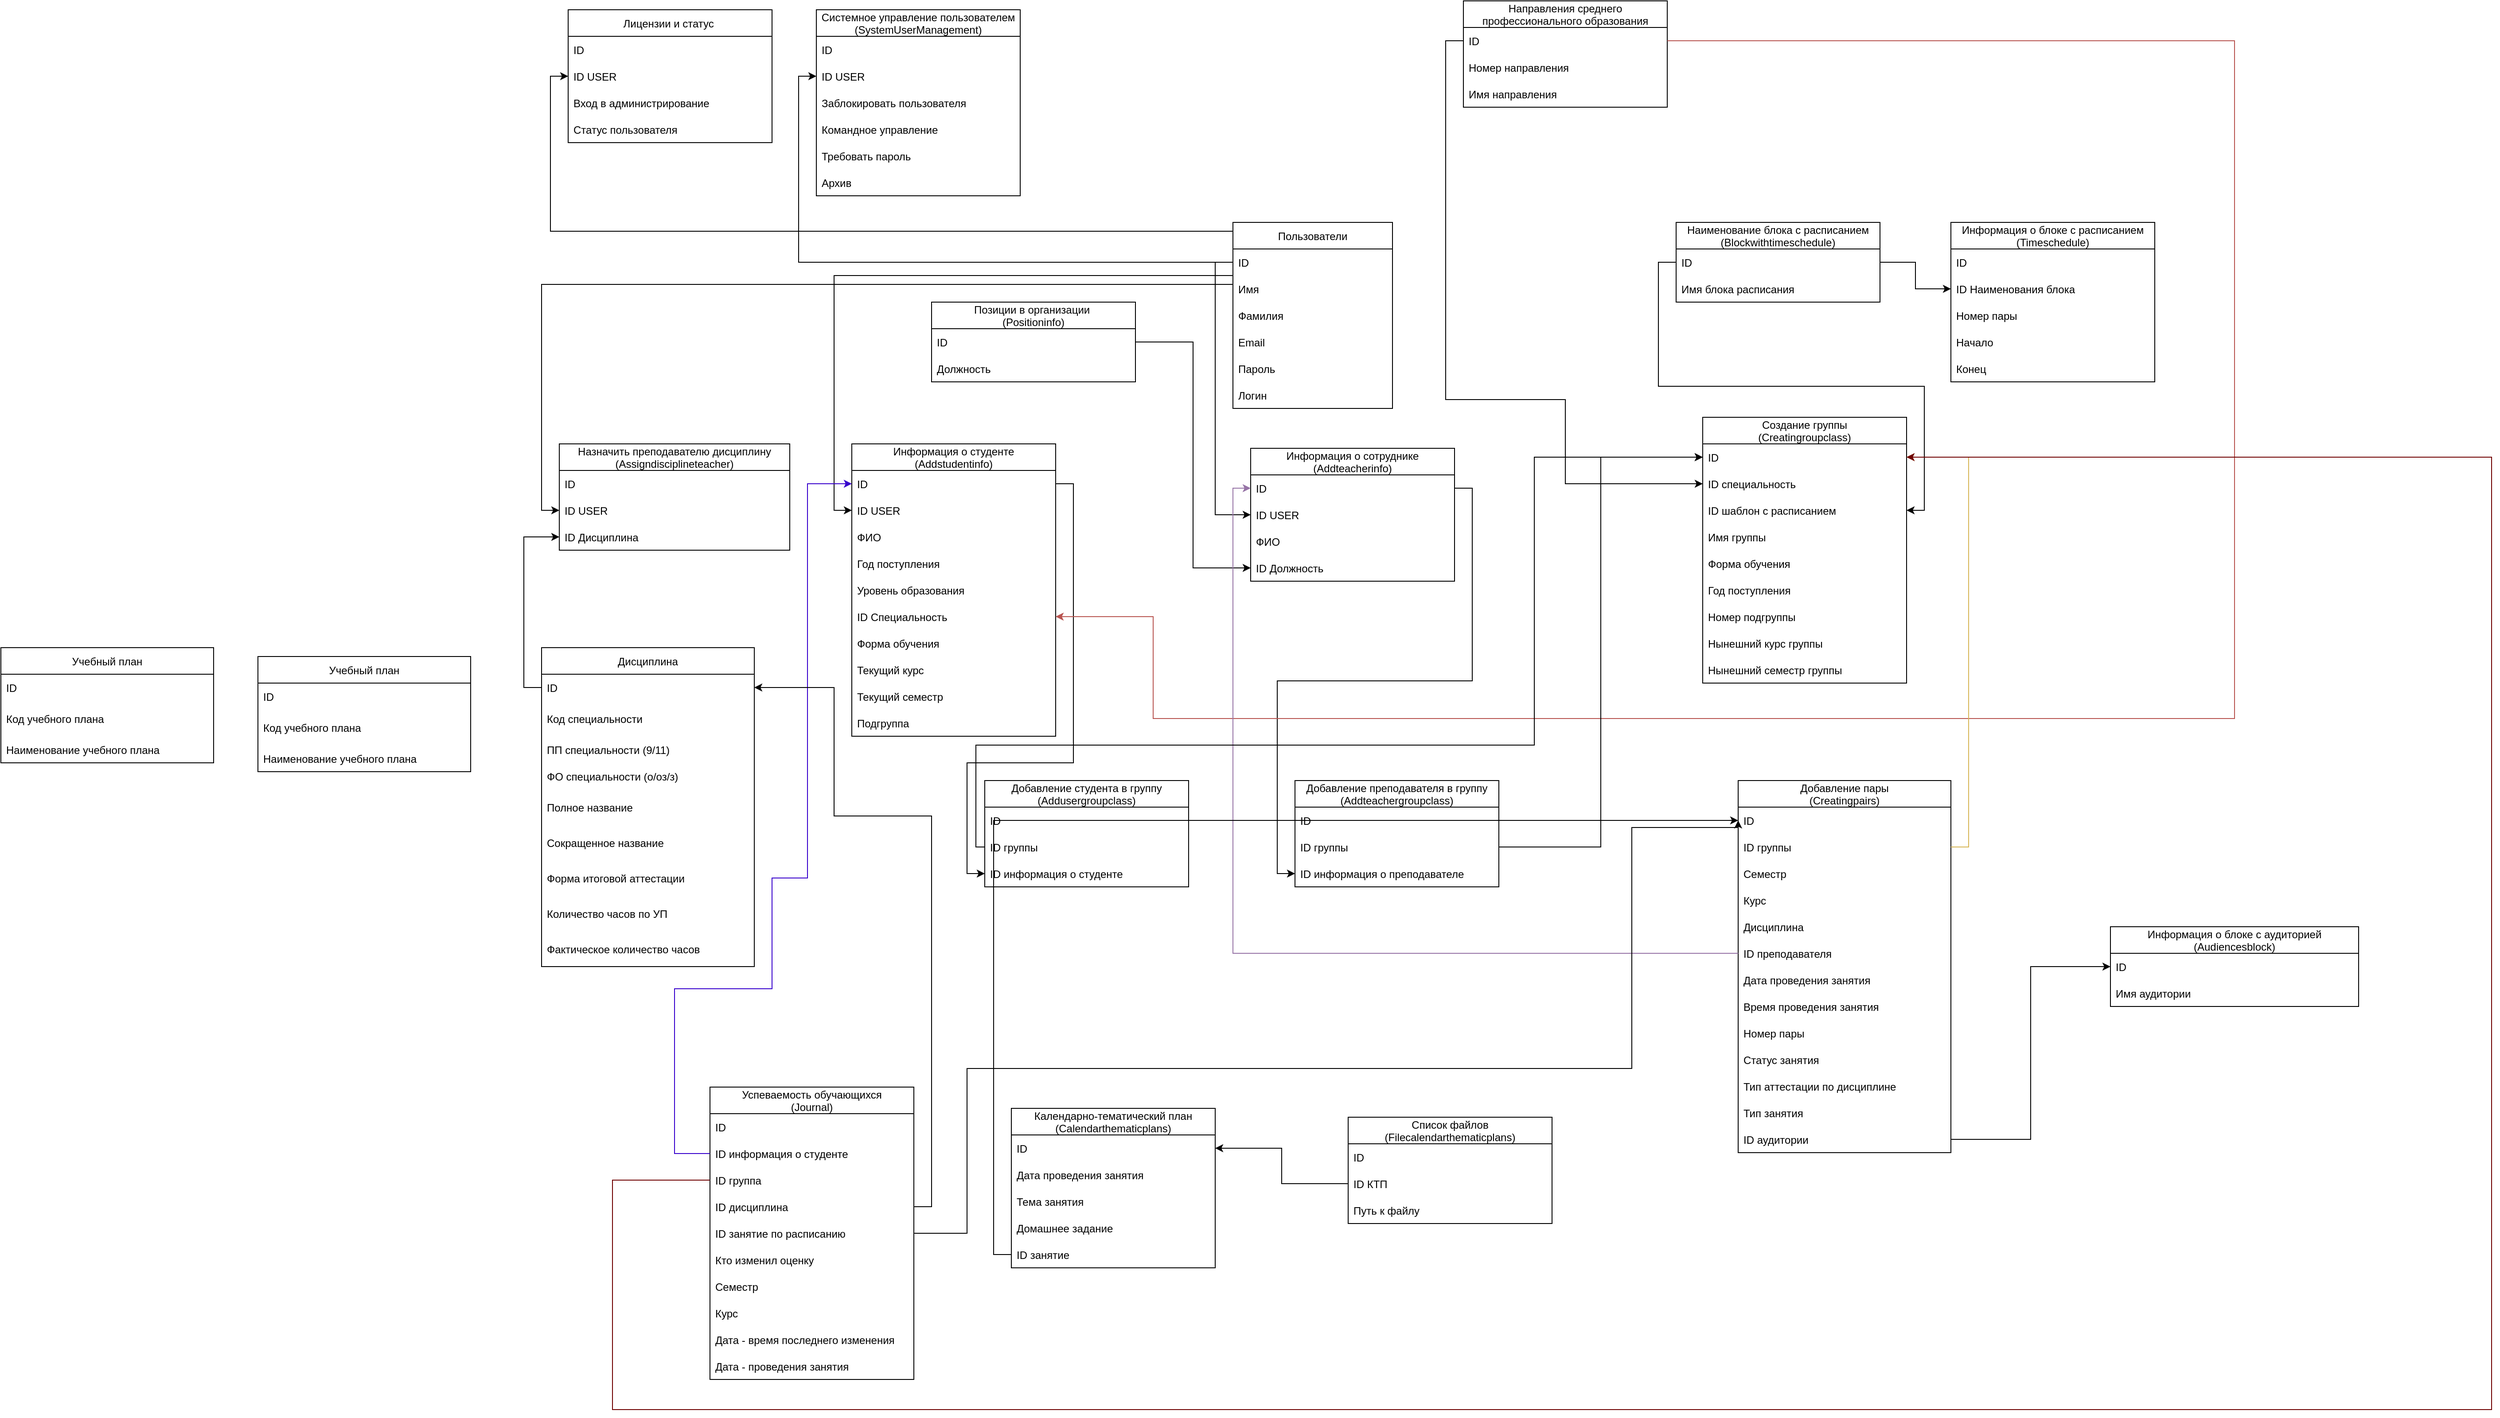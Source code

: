 <mxfile version="20.5.1" type="github">
  <diagram id="APbOYpsex_Ebenarrm__" name="Страница 1">
    <mxGraphModel dx="3176" dy="800" grid="1" gridSize="10" guides="1" tooltips="1" connect="1" arrows="1" fold="1" page="1" pageScale="1" pageWidth="827" pageHeight="1169" math="0" shadow="0">
      <root>
        <mxCell id="0" />
        <mxCell id="1" parent="0" />
        <mxCell id="934rZRanRc9oHKekc0-k-1" value="Пользователи" style="swimlane;fontStyle=0;childLayout=stackLayout;horizontal=1;startSize=30;horizontalStack=0;resizeParent=1;resizeParentMax=0;resizeLast=0;collapsible=1;marginBottom=0;" parent="1" vertex="1">
          <mxGeometry x="-20" y="490" width="180" height="210" as="geometry">
            <mxRectangle x="60" y="70" width="120" height="30" as="alternateBounds" />
          </mxGeometry>
        </mxCell>
        <mxCell id="934rZRanRc9oHKekc0-k-2" value="ID" style="text;strokeColor=none;fillColor=none;align=left;verticalAlign=middle;spacingLeft=4;spacingRight=4;overflow=hidden;points=[[0,0.5],[1,0.5]];portConstraint=eastwest;rotatable=0;" parent="934rZRanRc9oHKekc0-k-1" vertex="1">
          <mxGeometry y="30" width="180" height="30" as="geometry" />
        </mxCell>
        <mxCell id="934rZRanRc9oHKekc0-k-6" value="Имя" style="text;strokeColor=none;fillColor=none;align=left;verticalAlign=middle;spacingLeft=4;spacingRight=4;overflow=hidden;points=[[0,0.5],[1,0.5]];portConstraint=eastwest;rotatable=0;" parent="934rZRanRc9oHKekc0-k-1" vertex="1">
          <mxGeometry y="60" width="180" height="30" as="geometry" />
        </mxCell>
        <mxCell id="934rZRanRc9oHKekc0-k-3" value="Фамилия" style="text;strokeColor=none;fillColor=none;align=left;verticalAlign=middle;spacingLeft=4;spacingRight=4;overflow=hidden;points=[[0,0.5],[1,0.5]];portConstraint=eastwest;rotatable=0;" parent="934rZRanRc9oHKekc0-k-1" vertex="1">
          <mxGeometry y="90" width="180" height="30" as="geometry" />
        </mxCell>
        <mxCell id="-_RNkPM9lZLHpSTQkM_h-98" value="Email" style="text;strokeColor=none;fillColor=none;align=left;verticalAlign=middle;spacingLeft=4;spacingRight=4;overflow=hidden;points=[[0,0.5],[1,0.5]];portConstraint=eastwest;rotatable=0;" parent="934rZRanRc9oHKekc0-k-1" vertex="1">
          <mxGeometry y="120" width="180" height="30" as="geometry" />
        </mxCell>
        <mxCell id="934rZRanRc9oHKekc0-k-5" value="Пароль" style="text;strokeColor=none;fillColor=none;align=left;verticalAlign=middle;spacingLeft=4;spacingRight=4;overflow=hidden;points=[[0,0.5],[1,0.5]];portConstraint=eastwest;rotatable=0;" parent="934rZRanRc9oHKekc0-k-1" vertex="1">
          <mxGeometry y="150" width="180" height="30" as="geometry" />
        </mxCell>
        <mxCell id="934rZRanRc9oHKekc0-k-4" value="Логин" style="text;strokeColor=none;fillColor=none;align=left;verticalAlign=middle;spacingLeft=4;spacingRight=4;overflow=hidden;points=[[0,0.5],[1,0.5]];portConstraint=eastwest;rotatable=0;" parent="934rZRanRc9oHKekc0-k-1" vertex="1">
          <mxGeometry y="180" width="180" height="30" as="geometry" />
        </mxCell>
        <mxCell id="-_RNkPM9lZLHpSTQkM_h-1" value="Дисциплина" style="swimlane;fontStyle=0;childLayout=stackLayout;horizontal=1;startSize=30;horizontalStack=0;resizeParent=1;resizeParentMax=0;resizeLast=0;collapsible=1;marginBottom=0;" parent="1" vertex="1">
          <mxGeometry x="-800" y="970" width="240" height="360" as="geometry">
            <mxRectangle x="-800" y="970" width="120" height="30" as="alternateBounds" />
          </mxGeometry>
        </mxCell>
        <mxCell id="-_RNkPM9lZLHpSTQkM_h-2" value="ID" style="text;strokeColor=none;fillColor=none;align=left;verticalAlign=middle;spacingLeft=4;spacingRight=4;overflow=hidden;points=[[0,0.5],[1,0.5]];portConstraint=eastwest;rotatable=0;" parent="-_RNkPM9lZLHpSTQkM_h-1" vertex="1">
          <mxGeometry y="30" width="240" height="30" as="geometry" />
        </mxCell>
        <mxCell id="Er0C9rFsmTtlIVnP-Un_-6" value="Код специальности" style="text;strokeColor=none;fillColor=none;align=left;verticalAlign=middle;spacingLeft=4;spacingRight=4;overflow=hidden;points=[[0,0.5],[1,0.5]];portConstraint=eastwest;rotatable=0;" parent="-_RNkPM9lZLHpSTQkM_h-1" vertex="1">
          <mxGeometry y="60" width="240" height="40" as="geometry" />
        </mxCell>
        <mxCell id="-_RNkPM9lZLHpSTQkM_h-3" value="ПП специальности (9/11)" style="text;strokeColor=none;fillColor=none;align=left;verticalAlign=middle;spacingLeft=4;spacingRight=4;overflow=hidden;points=[[0,0.5],[1,0.5]];portConstraint=eastwest;rotatable=0;" parent="-_RNkPM9lZLHpSTQkM_h-1" vertex="1">
          <mxGeometry y="100" width="240" height="30" as="geometry" />
        </mxCell>
        <mxCell id="Er0C9rFsmTtlIVnP-Un_-2" value="ФО специальности (о/оз/з)" style="text;strokeColor=none;fillColor=none;align=left;verticalAlign=middle;spacingLeft=4;spacingRight=4;overflow=hidden;points=[[0,0.5],[1,0.5]];portConstraint=eastwest;rotatable=0;" parent="-_RNkPM9lZLHpSTQkM_h-1" vertex="1">
          <mxGeometry y="130" width="240" height="30" as="geometry" />
        </mxCell>
        <mxCell id="Er0C9rFsmTtlIVnP-Un_-4" value="Полное название" style="text;strokeColor=none;fillColor=none;align=left;verticalAlign=middle;spacingLeft=4;spacingRight=4;overflow=hidden;points=[[0,0.5],[1,0.5]];portConstraint=eastwest;rotatable=0;" parent="-_RNkPM9lZLHpSTQkM_h-1" vertex="1">
          <mxGeometry y="160" width="240" height="40" as="geometry" />
        </mxCell>
        <mxCell id="Er0C9rFsmTtlIVnP-Un_-8" value="Сокращенное название" style="text;strokeColor=none;fillColor=none;align=left;verticalAlign=middle;spacingLeft=4;spacingRight=4;overflow=hidden;points=[[0,0.5],[1,0.5]];portConstraint=eastwest;rotatable=0;" parent="-_RNkPM9lZLHpSTQkM_h-1" vertex="1">
          <mxGeometry y="200" width="240" height="40" as="geometry" />
        </mxCell>
        <mxCell id="Er0C9rFsmTtlIVnP-Un_-9" value="Форма итоговой аттестации" style="text;strokeColor=none;fillColor=none;align=left;verticalAlign=middle;spacingLeft=4;spacingRight=4;overflow=hidden;points=[[0,0.5],[1,0.5]];portConstraint=eastwest;rotatable=0;" parent="-_RNkPM9lZLHpSTQkM_h-1" vertex="1">
          <mxGeometry y="240" width="240" height="40" as="geometry" />
        </mxCell>
        <mxCell id="Er0C9rFsmTtlIVnP-Un_-10" value="Количество часов по УП" style="text;strokeColor=none;fillColor=none;align=left;verticalAlign=middle;spacingLeft=4;spacingRight=4;overflow=hidden;points=[[0,0.5],[1,0.5]];portConstraint=eastwest;rotatable=0;" parent="-_RNkPM9lZLHpSTQkM_h-1" vertex="1">
          <mxGeometry y="280" width="240" height="40" as="geometry" />
        </mxCell>
        <mxCell id="Er0C9rFsmTtlIVnP-Un_-11" value="Фактическое количество часов" style="text;strokeColor=none;fillColor=none;align=left;verticalAlign=middle;spacingLeft=4;spacingRight=4;overflow=hidden;points=[[0,0.5],[1,0.5]];portConstraint=eastwest;rotatable=0;" parent="-_RNkPM9lZLHpSTQkM_h-1" vertex="1">
          <mxGeometry y="320" width="240" height="40" as="geometry" />
        </mxCell>
        <mxCell id="-_RNkPM9lZLHpSTQkM_h-7" value="Добавление преподавателя в группу&#xa;(Addteachergroupclass)" style="swimlane;fontStyle=0;childLayout=stackLayout;horizontal=1;startSize=30;horizontalStack=0;resizeParent=1;resizeParentMax=0;resizeLast=0;collapsible=1;marginBottom=0;" parent="1" vertex="1">
          <mxGeometry x="50" y="1120" width="230" height="120" as="geometry">
            <mxRectangle x="60" y="70" width="120" height="30" as="alternateBounds" />
          </mxGeometry>
        </mxCell>
        <mxCell id="-_RNkPM9lZLHpSTQkM_h-8" value="ID" style="text;strokeColor=none;fillColor=none;align=left;verticalAlign=middle;spacingLeft=4;spacingRight=4;overflow=hidden;points=[[0,0.5],[1,0.5]];portConstraint=eastwest;rotatable=0;" parent="-_RNkPM9lZLHpSTQkM_h-7" vertex="1">
          <mxGeometry y="30" width="230" height="30" as="geometry" />
        </mxCell>
        <mxCell id="-_RNkPM9lZLHpSTQkM_h-9" value="ID группы" style="text;strokeColor=none;fillColor=none;align=left;verticalAlign=middle;spacingLeft=4;spacingRight=4;overflow=hidden;points=[[0,0.5],[1,0.5]];portConstraint=eastwest;rotatable=0;" parent="-_RNkPM9lZLHpSTQkM_h-7" vertex="1">
          <mxGeometry y="60" width="230" height="30" as="geometry" />
        </mxCell>
        <mxCell id="-_RNkPM9lZLHpSTQkM_h-10" value="ID информация о преподавателе" style="text;strokeColor=none;fillColor=none;align=left;verticalAlign=middle;spacingLeft=4;spacingRight=4;overflow=hidden;points=[[0,0.5],[1,0.5]];portConstraint=eastwest;rotatable=0;" parent="-_RNkPM9lZLHpSTQkM_h-7" vertex="1">
          <mxGeometry y="90" width="230" height="30" as="geometry" />
        </mxCell>
        <mxCell id="-_RNkPM9lZLHpSTQkM_h-13" value="Добавление пары&#xa;(Creatingpairs)" style="swimlane;fontStyle=0;childLayout=stackLayout;horizontal=1;startSize=30;horizontalStack=0;resizeParent=1;resizeParentMax=0;resizeLast=0;collapsible=1;marginBottom=0;" parent="1" vertex="1">
          <mxGeometry x="550" y="1120" width="240" height="420" as="geometry">
            <mxRectangle x="60" y="70" width="120" height="30" as="alternateBounds" />
          </mxGeometry>
        </mxCell>
        <mxCell id="-_RNkPM9lZLHpSTQkM_h-14" value="ID" style="text;strokeColor=none;fillColor=none;align=left;verticalAlign=middle;spacingLeft=4;spacingRight=4;overflow=hidden;points=[[0,0.5],[1,0.5]];portConstraint=eastwest;rotatable=0;" parent="-_RNkPM9lZLHpSTQkM_h-13" vertex="1">
          <mxGeometry y="30" width="240" height="30" as="geometry" />
        </mxCell>
        <mxCell id="-_RNkPM9lZLHpSTQkM_h-15" value="ID группы" style="text;strokeColor=none;fillColor=none;align=left;verticalAlign=middle;spacingLeft=4;spacingRight=4;overflow=hidden;points=[[0,0.5],[1,0.5]];portConstraint=eastwest;rotatable=0;" parent="-_RNkPM9lZLHpSTQkM_h-13" vertex="1">
          <mxGeometry y="60" width="240" height="30" as="geometry" />
        </mxCell>
        <mxCell id="-_RNkPM9lZLHpSTQkM_h-16" value="Семестр" style="text;strokeColor=none;fillColor=none;align=left;verticalAlign=middle;spacingLeft=4;spacingRight=4;overflow=hidden;points=[[0,0.5],[1,0.5]];portConstraint=eastwest;rotatable=0;" parent="-_RNkPM9lZLHpSTQkM_h-13" vertex="1">
          <mxGeometry y="90" width="240" height="30" as="geometry" />
        </mxCell>
        <mxCell id="-_RNkPM9lZLHpSTQkM_h-17" value="Курс " style="text;strokeColor=none;fillColor=none;align=left;verticalAlign=middle;spacingLeft=4;spacingRight=4;overflow=hidden;points=[[0,0.5],[1,0.5]];portConstraint=eastwest;rotatable=0;" parent="-_RNkPM9lZLHpSTQkM_h-13" vertex="1">
          <mxGeometry y="120" width="240" height="30" as="geometry" />
        </mxCell>
        <mxCell id="-_RNkPM9lZLHpSTQkM_h-18" value="Дисциплина" style="text;strokeColor=none;fillColor=none;align=left;verticalAlign=middle;spacingLeft=4;spacingRight=4;overflow=hidden;points=[[0,0.5],[1,0.5]];portConstraint=eastwest;rotatable=0;" parent="-_RNkPM9lZLHpSTQkM_h-13" vertex="1">
          <mxGeometry y="150" width="240" height="30" as="geometry" />
        </mxCell>
        <mxCell id="-_RNkPM9lZLHpSTQkM_h-142" value="ID преподавателя" style="text;strokeColor=none;fillColor=none;align=left;verticalAlign=middle;spacingLeft=4;spacingRight=4;overflow=hidden;points=[[0,0.5],[1,0.5]];portConstraint=eastwest;rotatable=0;" parent="-_RNkPM9lZLHpSTQkM_h-13" vertex="1">
          <mxGeometry y="180" width="240" height="30" as="geometry" />
        </mxCell>
        <mxCell id="-_RNkPM9lZLHpSTQkM_h-143" value="Дата проведения занятия" style="text;strokeColor=none;fillColor=none;align=left;verticalAlign=middle;spacingLeft=4;spacingRight=4;overflow=hidden;points=[[0,0.5],[1,0.5]];portConstraint=eastwest;rotatable=0;" parent="-_RNkPM9lZLHpSTQkM_h-13" vertex="1">
          <mxGeometry y="210" width="240" height="30" as="geometry" />
        </mxCell>
        <mxCell id="-_RNkPM9lZLHpSTQkM_h-144" value="Время проведения занятия" style="text;strokeColor=none;fillColor=none;align=left;verticalAlign=middle;spacingLeft=4;spacingRight=4;overflow=hidden;points=[[0,0.5],[1,0.5]];portConstraint=eastwest;rotatable=0;" parent="-_RNkPM9lZLHpSTQkM_h-13" vertex="1">
          <mxGeometry y="240" width="240" height="30" as="geometry" />
        </mxCell>
        <mxCell id="-_RNkPM9lZLHpSTQkM_h-145" value="Номер пары" style="text;strokeColor=none;fillColor=none;align=left;verticalAlign=middle;spacingLeft=4;spacingRight=4;overflow=hidden;points=[[0,0.5],[1,0.5]];portConstraint=eastwest;rotatable=0;" parent="-_RNkPM9lZLHpSTQkM_h-13" vertex="1">
          <mxGeometry y="270" width="240" height="30" as="geometry" />
        </mxCell>
        <mxCell id="-_RNkPM9lZLHpSTQkM_h-146" value="Статус занятия" style="text;strokeColor=none;fillColor=none;align=left;verticalAlign=middle;spacingLeft=4;spacingRight=4;overflow=hidden;points=[[0,0.5],[1,0.5]];portConstraint=eastwest;rotatable=0;" parent="-_RNkPM9lZLHpSTQkM_h-13" vertex="1">
          <mxGeometry y="300" width="240" height="30" as="geometry" />
        </mxCell>
        <mxCell id="-_RNkPM9lZLHpSTQkM_h-147" value="Тип аттестации по дисциплине" style="text;strokeColor=none;fillColor=none;align=left;verticalAlign=middle;spacingLeft=4;spacingRight=4;overflow=hidden;points=[[0,0.5],[1,0.5]];portConstraint=eastwest;rotatable=0;" parent="-_RNkPM9lZLHpSTQkM_h-13" vertex="1">
          <mxGeometry y="330" width="240" height="30" as="geometry" />
        </mxCell>
        <mxCell id="-_RNkPM9lZLHpSTQkM_h-148" value="Тип занятия" style="text;strokeColor=none;fillColor=none;align=left;verticalAlign=middle;spacingLeft=4;spacingRight=4;overflow=hidden;points=[[0,0.5],[1,0.5]];portConstraint=eastwest;rotatable=0;" parent="-_RNkPM9lZLHpSTQkM_h-13" vertex="1">
          <mxGeometry y="360" width="240" height="30" as="geometry" />
        </mxCell>
        <mxCell id="-_RNkPM9lZLHpSTQkM_h-149" value="ID аудитории" style="text;strokeColor=none;fillColor=none;align=left;verticalAlign=middle;spacingLeft=4;spacingRight=4;overflow=hidden;points=[[0,0.5],[1,0.5]];portConstraint=eastwest;rotatable=0;" parent="-_RNkPM9lZLHpSTQkM_h-13" vertex="1">
          <mxGeometry y="390" width="240" height="30" as="geometry" />
        </mxCell>
        <mxCell id="-_RNkPM9lZLHpSTQkM_h-26" value="Информация о студенте&#xa;(Addstudentinfo)" style="swimlane;fontStyle=0;childLayout=stackLayout;horizontal=1;startSize=30;horizontalStack=0;resizeParent=1;resizeParentMax=0;resizeLast=0;collapsible=1;marginBottom=0;" parent="1" vertex="1">
          <mxGeometry x="-450" y="740" width="230" height="330" as="geometry">
            <mxRectangle x="60" y="70" width="120" height="30" as="alternateBounds" />
          </mxGeometry>
        </mxCell>
        <mxCell id="-_RNkPM9lZLHpSTQkM_h-27" value="ID" style="text;strokeColor=none;fillColor=none;align=left;verticalAlign=middle;spacingLeft=4;spacingRight=4;overflow=hidden;points=[[0,0.5],[1,0.5]];portConstraint=eastwest;rotatable=0;" parent="-_RNkPM9lZLHpSTQkM_h-26" vertex="1">
          <mxGeometry y="30" width="230" height="30" as="geometry" />
        </mxCell>
        <mxCell id="-_RNkPM9lZLHpSTQkM_h-28" value="ID USER" style="text;strokeColor=none;fillColor=none;align=left;verticalAlign=middle;spacingLeft=4;spacingRight=4;overflow=hidden;points=[[0,0.5],[1,0.5]];portConstraint=eastwest;rotatable=0;" parent="-_RNkPM9lZLHpSTQkM_h-26" vertex="1">
          <mxGeometry y="60" width="230" height="30" as="geometry" />
        </mxCell>
        <mxCell id="-_RNkPM9lZLHpSTQkM_h-29" value="ФИО" style="text;strokeColor=none;fillColor=none;align=left;verticalAlign=middle;spacingLeft=4;spacingRight=4;overflow=hidden;points=[[0,0.5],[1,0.5]];portConstraint=eastwest;rotatable=0;" parent="-_RNkPM9lZLHpSTQkM_h-26" vertex="1">
          <mxGeometry y="90" width="230" height="30" as="geometry" />
        </mxCell>
        <mxCell id="-_RNkPM9lZLHpSTQkM_h-30" value="Год поступления" style="text;strokeColor=none;fillColor=none;align=left;verticalAlign=middle;spacingLeft=4;spacingRight=4;overflow=hidden;points=[[0,0.5],[1,0.5]];portConstraint=eastwest;rotatable=0;" parent="-_RNkPM9lZLHpSTQkM_h-26" vertex="1">
          <mxGeometry y="120" width="230" height="30" as="geometry" />
        </mxCell>
        <mxCell id="-_RNkPM9lZLHpSTQkM_h-31" value="Уровень образования" style="text;strokeColor=none;fillColor=none;align=left;verticalAlign=middle;spacingLeft=4;spacingRight=4;overflow=hidden;points=[[0,0.5],[1,0.5]];portConstraint=eastwest;rotatable=0;" parent="-_RNkPM9lZLHpSTQkM_h-26" vertex="1">
          <mxGeometry y="150" width="230" height="30" as="geometry" />
        </mxCell>
        <mxCell id="-_RNkPM9lZLHpSTQkM_h-153" value="ID Специальность" style="text;strokeColor=none;fillColor=none;align=left;verticalAlign=middle;spacingLeft=4;spacingRight=4;overflow=hidden;points=[[0,0.5],[1,0.5]];portConstraint=eastwest;rotatable=0;" parent="-_RNkPM9lZLHpSTQkM_h-26" vertex="1">
          <mxGeometry y="180" width="230" height="30" as="geometry" />
        </mxCell>
        <mxCell id="-_RNkPM9lZLHpSTQkM_h-154" value="Форма обучения" style="text;strokeColor=none;fillColor=none;align=left;verticalAlign=middle;spacingLeft=4;spacingRight=4;overflow=hidden;points=[[0,0.5],[1,0.5]];portConstraint=eastwest;rotatable=0;" parent="-_RNkPM9lZLHpSTQkM_h-26" vertex="1">
          <mxGeometry y="210" width="230" height="30" as="geometry" />
        </mxCell>
        <mxCell id="-_RNkPM9lZLHpSTQkM_h-155" value="Текущий курс" style="text;strokeColor=none;fillColor=none;align=left;verticalAlign=middle;spacingLeft=4;spacingRight=4;overflow=hidden;points=[[0,0.5],[1,0.5]];portConstraint=eastwest;rotatable=0;" parent="-_RNkPM9lZLHpSTQkM_h-26" vertex="1">
          <mxGeometry y="240" width="230" height="30" as="geometry" />
        </mxCell>
        <mxCell id="-_RNkPM9lZLHpSTQkM_h-159" value="Текущий семестр" style="text;strokeColor=none;fillColor=none;align=left;verticalAlign=middle;spacingLeft=4;spacingRight=4;overflow=hidden;points=[[0,0.5],[1,0.5]];portConstraint=eastwest;rotatable=0;" parent="-_RNkPM9lZLHpSTQkM_h-26" vertex="1">
          <mxGeometry y="270" width="230" height="30" as="geometry" />
        </mxCell>
        <mxCell id="-_RNkPM9lZLHpSTQkM_h-156" value="Подгруппа" style="text;strokeColor=none;fillColor=none;align=left;verticalAlign=middle;spacingLeft=4;spacingRight=4;overflow=hidden;points=[[0,0.5],[1,0.5]];portConstraint=eastwest;rotatable=0;" parent="-_RNkPM9lZLHpSTQkM_h-26" vertex="1">
          <mxGeometry y="300" width="230" height="30" as="geometry" />
        </mxCell>
        <mxCell id="-_RNkPM9lZLHpSTQkM_h-32" value="Информация о блоке с аудиторией&#xa;(Audiencesblock)" style="swimlane;fontStyle=0;childLayout=stackLayout;horizontal=1;startSize=30;horizontalStack=0;resizeParent=1;resizeParentMax=0;resizeLast=0;collapsible=1;marginBottom=0;" parent="1" vertex="1">
          <mxGeometry x="970" y="1285" width="280" height="90" as="geometry">
            <mxRectangle x="60" y="70" width="120" height="30" as="alternateBounds" />
          </mxGeometry>
        </mxCell>
        <mxCell id="-_RNkPM9lZLHpSTQkM_h-33" value="ID" style="text;strokeColor=none;fillColor=none;align=left;verticalAlign=middle;spacingLeft=4;spacingRight=4;overflow=hidden;points=[[0,0.5],[1,0.5]];portConstraint=eastwest;rotatable=0;" parent="-_RNkPM9lZLHpSTQkM_h-32" vertex="1">
          <mxGeometry y="30" width="280" height="30" as="geometry" />
        </mxCell>
        <mxCell id="-_RNkPM9lZLHpSTQkM_h-34" value="Имя аудитории" style="text;strokeColor=none;fillColor=none;align=left;verticalAlign=middle;spacingLeft=4;spacingRight=4;overflow=hidden;points=[[0,0.5],[1,0.5]];portConstraint=eastwest;rotatable=0;" parent="-_RNkPM9lZLHpSTQkM_h-32" vertex="1">
          <mxGeometry y="60" width="280" height="30" as="geometry" />
        </mxCell>
        <mxCell id="-_RNkPM9lZLHpSTQkM_h-38" value="Наименование блока с расписанием&#xa;(Blockwithtimeschedule)" style="swimlane;fontStyle=0;childLayout=stackLayout;horizontal=1;startSize=30;horizontalStack=0;resizeParent=1;resizeParentMax=0;resizeLast=0;collapsible=1;marginBottom=0;" parent="1" vertex="1">
          <mxGeometry x="480" y="490" width="230" height="90" as="geometry">
            <mxRectangle x="60" y="70" width="120" height="30" as="alternateBounds" />
          </mxGeometry>
        </mxCell>
        <mxCell id="-_RNkPM9lZLHpSTQkM_h-39" value="ID" style="text;strokeColor=none;fillColor=none;align=left;verticalAlign=middle;spacingLeft=4;spacingRight=4;overflow=hidden;points=[[0,0.5],[1,0.5]];portConstraint=eastwest;rotatable=0;" parent="-_RNkPM9lZLHpSTQkM_h-38" vertex="1">
          <mxGeometry y="30" width="230" height="30" as="geometry" />
        </mxCell>
        <mxCell id="-_RNkPM9lZLHpSTQkM_h-40" value="Имя блока расписания" style="text;strokeColor=none;fillColor=none;align=left;verticalAlign=middle;spacingLeft=4;spacingRight=4;overflow=hidden;points=[[0,0.5],[1,0.5]];portConstraint=eastwest;rotatable=0;" parent="-_RNkPM9lZLHpSTQkM_h-38" vertex="1">
          <mxGeometry y="60" width="230" height="30" as="geometry" />
        </mxCell>
        <mxCell id="-_RNkPM9lZLHpSTQkM_h-44" value="Информация о сотруднике&#xa;(Addteacherinfo)" style="swimlane;fontStyle=0;childLayout=stackLayout;horizontal=1;startSize=30;horizontalStack=0;resizeParent=1;resizeParentMax=0;resizeLast=0;collapsible=1;marginBottom=0;" parent="1" vertex="1">
          <mxGeometry y="745" width="230" height="150" as="geometry">
            <mxRectangle x="60" y="70" width="120" height="30" as="alternateBounds" />
          </mxGeometry>
        </mxCell>
        <mxCell id="-_RNkPM9lZLHpSTQkM_h-45" value="ID" style="text;strokeColor=none;fillColor=none;align=left;verticalAlign=middle;spacingLeft=4;spacingRight=4;overflow=hidden;points=[[0,0.5],[1,0.5]];portConstraint=eastwest;rotatable=0;" parent="-_RNkPM9lZLHpSTQkM_h-44" vertex="1">
          <mxGeometry y="30" width="230" height="30" as="geometry" />
        </mxCell>
        <mxCell id="-_RNkPM9lZLHpSTQkM_h-46" value="ID USER" style="text;strokeColor=none;fillColor=none;align=left;verticalAlign=middle;spacingLeft=4;spacingRight=4;overflow=hidden;points=[[0,0.5],[1,0.5]];portConstraint=eastwest;rotatable=0;" parent="-_RNkPM9lZLHpSTQkM_h-44" vertex="1">
          <mxGeometry y="60" width="230" height="30" as="geometry" />
        </mxCell>
        <mxCell id="-_RNkPM9lZLHpSTQkM_h-47" value="ФИО" style="text;strokeColor=none;fillColor=none;align=left;verticalAlign=middle;spacingLeft=4;spacingRight=4;overflow=hidden;points=[[0,0.5],[1,0.5]];portConstraint=eastwest;rotatable=0;" parent="-_RNkPM9lZLHpSTQkM_h-44" vertex="1">
          <mxGeometry y="90" width="230" height="30" as="geometry" />
        </mxCell>
        <mxCell id="-_RNkPM9lZLHpSTQkM_h-48" value="ID Должность" style="text;strokeColor=none;fillColor=none;align=left;verticalAlign=middle;spacingLeft=4;spacingRight=4;overflow=hidden;points=[[0,0.5],[1,0.5]];portConstraint=eastwest;rotatable=0;" parent="-_RNkPM9lZLHpSTQkM_h-44" vertex="1">
          <mxGeometry y="120" width="230" height="30" as="geometry" />
        </mxCell>
        <mxCell id="-_RNkPM9lZLHpSTQkM_h-50" value="Успеваемость обучающихся&#xa;(Journal)" style="swimlane;fontStyle=0;childLayout=stackLayout;horizontal=1;startSize=30;horizontalStack=0;resizeParent=1;resizeParentMax=0;resizeLast=0;collapsible=1;marginBottom=0;" parent="1" vertex="1">
          <mxGeometry x="-610" y="1466" width="230" height="330" as="geometry">
            <mxRectangle x="60" y="70" width="120" height="30" as="alternateBounds" />
          </mxGeometry>
        </mxCell>
        <mxCell id="-_RNkPM9lZLHpSTQkM_h-51" value="ID" style="text;strokeColor=none;fillColor=none;align=left;verticalAlign=middle;spacingLeft=4;spacingRight=4;overflow=hidden;points=[[0,0.5],[1,0.5]];portConstraint=eastwest;rotatable=0;" parent="-_RNkPM9lZLHpSTQkM_h-50" vertex="1">
          <mxGeometry y="30" width="230" height="30" as="geometry" />
        </mxCell>
        <mxCell id="-_RNkPM9lZLHpSTQkM_h-52" value="ID информация о студенте" style="text;strokeColor=none;fillColor=none;align=left;verticalAlign=middle;spacingLeft=4;spacingRight=4;overflow=hidden;points=[[0,0.5],[1,0.5]];portConstraint=eastwest;rotatable=0;" parent="-_RNkPM9lZLHpSTQkM_h-50" vertex="1">
          <mxGeometry y="60" width="230" height="30" as="geometry" />
        </mxCell>
        <mxCell id="-_RNkPM9lZLHpSTQkM_h-53" value="ID группа" style="text;strokeColor=none;fillColor=none;align=left;verticalAlign=middle;spacingLeft=4;spacingRight=4;overflow=hidden;points=[[0,0.5],[1,0.5]];portConstraint=eastwest;rotatable=0;" parent="-_RNkPM9lZLHpSTQkM_h-50" vertex="1">
          <mxGeometry y="90" width="230" height="30" as="geometry" />
        </mxCell>
        <mxCell id="-_RNkPM9lZLHpSTQkM_h-54" value="ID дисциплина" style="text;strokeColor=none;fillColor=none;align=left;verticalAlign=middle;spacingLeft=4;spacingRight=4;overflow=hidden;points=[[0,0.5],[1,0.5]];portConstraint=eastwest;rotatable=0;" parent="-_RNkPM9lZLHpSTQkM_h-50" vertex="1">
          <mxGeometry y="120" width="230" height="30" as="geometry" />
        </mxCell>
        <mxCell id="-_RNkPM9lZLHpSTQkM_h-55" value="ID занятие по расписанию" style="text;strokeColor=none;fillColor=none;align=left;verticalAlign=middle;spacingLeft=4;spacingRight=4;overflow=hidden;points=[[0,0.5],[1,0.5]];portConstraint=eastwest;rotatable=0;" parent="-_RNkPM9lZLHpSTQkM_h-50" vertex="1">
          <mxGeometry y="150" width="230" height="30" as="geometry" />
        </mxCell>
        <mxCell id="-_RNkPM9lZLHpSTQkM_h-168" value="Кто изменил оценку" style="text;strokeColor=none;fillColor=none;align=left;verticalAlign=middle;spacingLeft=4;spacingRight=4;overflow=hidden;points=[[0,0.5],[1,0.5]];portConstraint=eastwest;rotatable=0;" parent="-_RNkPM9lZLHpSTQkM_h-50" vertex="1">
          <mxGeometry y="180" width="230" height="30" as="geometry" />
        </mxCell>
        <mxCell id="-_RNkPM9lZLHpSTQkM_h-169" value="Семестр" style="text;strokeColor=none;fillColor=none;align=left;verticalAlign=middle;spacingLeft=4;spacingRight=4;overflow=hidden;points=[[0,0.5],[1,0.5]];portConstraint=eastwest;rotatable=0;" parent="-_RNkPM9lZLHpSTQkM_h-50" vertex="1">
          <mxGeometry y="210" width="230" height="30" as="geometry" />
        </mxCell>
        <mxCell id="-_RNkPM9lZLHpSTQkM_h-170" value="Курс" style="text;strokeColor=none;fillColor=none;align=left;verticalAlign=middle;spacingLeft=4;spacingRight=4;overflow=hidden;points=[[0,0.5],[1,0.5]];portConstraint=eastwest;rotatable=0;" parent="-_RNkPM9lZLHpSTQkM_h-50" vertex="1">
          <mxGeometry y="240" width="230" height="30" as="geometry" />
        </mxCell>
        <mxCell id="-_RNkPM9lZLHpSTQkM_h-171" value="Дата - время последнего изменения" style="text;strokeColor=none;fillColor=none;align=left;verticalAlign=middle;spacingLeft=4;spacingRight=4;overflow=hidden;points=[[0,0.5],[1,0.5]];portConstraint=eastwest;rotatable=0;" parent="-_RNkPM9lZLHpSTQkM_h-50" vertex="1">
          <mxGeometry y="270" width="230" height="30" as="geometry" />
        </mxCell>
        <mxCell id="-_RNkPM9lZLHpSTQkM_h-172" value="Дата - проведения занятия" style="text;strokeColor=none;fillColor=none;align=left;verticalAlign=middle;spacingLeft=4;spacingRight=4;overflow=hidden;points=[[0,0.5],[1,0.5]];portConstraint=eastwest;rotatable=0;" parent="-_RNkPM9lZLHpSTQkM_h-50" vertex="1">
          <mxGeometry y="300" width="230" height="30" as="geometry" />
        </mxCell>
        <mxCell id="-_RNkPM9lZLHpSTQkM_h-56" value="Календарно-тематический план&#xa;(Calendarthematicplans)" style="swimlane;fontStyle=0;childLayout=stackLayout;horizontal=1;startSize=30;horizontalStack=0;resizeParent=1;resizeParentMax=0;resizeLast=0;collapsible=1;marginBottom=0;" parent="1" vertex="1">
          <mxGeometry x="-270" y="1490" width="230" height="180" as="geometry">
            <mxRectangle x="60" y="70" width="120" height="30" as="alternateBounds" />
          </mxGeometry>
        </mxCell>
        <mxCell id="-_RNkPM9lZLHpSTQkM_h-57" value="ID" style="text;strokeColor=none;fillColor=none;align=left;verticalAlign=middle;spacingLeft=4;spacingRight=4;overflow=hidden;points=[[0,0.5],[1,0.5]];portConstraint=eastwest;rotatable=0;" parent="-_RNkPM9lZLHpSTQkM_h-56" vertex="1">
          <mxGeometry y="30" width="230" height="30" as="geometry" />
        </mxCell>
        <mxCell id="-_RNkPM9lZLHpSTQkM_h-58" value="Дата проведения занятия" style="text;strokeColor=none;fillColor=none;align=left;verticalAlign=middle;spacingLeft=4;spacingRight=4;overflow=hidden;points=[[0,0.5],[1,0.5]];portConstraint=eastwest;rotatable=0;" parent="-_RNkPM9lZLHpSTQkM_h-56" vertex="1">
          <mxGeometry y="60" width="230" height="30" as="geometry" />
        </mxCell>
        <mxCell id="-_RNkPM9lZLHpSTQkM_h-59" value="Тема занятия" style="text;strokeColor=none;fillColor=none;align=left;verticalAlign=middle;spacingLeft=4;spacingRight=4;overflow=hidden;points=[[0,0.5],[1,0.5]];portConstraint=eastwest;rotatable=0;" parent="-_RNkPM9lZLHpSTQkM_h-56" vertex="1">
          <mxGeometry y="90" width="230" height="30" as="geometry" />
        </mxCell>
        <mxCell id="-_RNkPM9lZLHpSTQkM_h-60" value="Домашнее задание" style="text;strokeColor=none;fillColor=none;align=left;verticalAlign=middle;spacingLeft=4;spacingRight=4;overflow=hidden;points=[[0,0.5],[1,0.5]];portConstraint=eastwest;rotatable=0;" parent="-_RNkPM9lZLHpSTQkM_h-56" vertex="1">
          <mxGeometry y="120" width="230" height="30" as="geometry" />
        </mxCell>
        <mxCell id="-_RNkPM9lZLHpSTQkM_h-61" value="ID занятие" style="text;strokeColor=none;fillColor=none;align=left;verticalAlign=middle;spacingLeft=4;spacingRight=4;overflow=hidden;points=[[0,0.5],[1,0.5]];portConstraint=eastwest;rotatable=0;" parent="-_RNkPM9lZLHpSTQkM_h-56" vertex="1">
          <mxGeometry y="150" width="230" height="30" as="geometry" />
        </mxCell>
        <mxCell id="-_RNkPM9lZLHpSTQkM_h-62" value="Лицензии и статус " style="swimlane;fontStyle=0;childLayout=stackLayout;horizontal=1;startSize=30;horizontalStack=0;resizeParent=1;resizeParentMax=0;resizeLast=0;collapsible=1;marginBottom=0;" parent="1" vertex="1">
          <mxGeometry x="-770" y="250" width="230" height="150" as="geometry">
            <mxRectangle x="60" y="70" width="120" height="30" as="alternateBounds" />
          </mxGeometry>
        </mxCell>
        <mxCell id="-_RNkPM9lZLHpSTQkM_h-128" value="ID" style="text;strokeColor=none;fillColor=none;align=left;verticalAlign=middle;spacingLeft=4;spacingRight=4;overflow=hidden;points=[[0,0.5],[1,0.5]];portConstraint=eastwest;rotatable=0;" parent="-_RNkPM9lZLHpSTQkM_h-62" vertex="1">
          <mxGeometry y="30" width="230" height="30" as="geometry" />
        </mxCell>
        <mxCell id="-_RNkPM9lZLHpSTQkM_h-107" value="ID USER" style="text;strokeColor=none;fillColor=none;align=left;verticalAlign=middle;spacingLeft=4;spacingRight=4;overflow=hidden;points=[[0,0.5],[1,0.5]];portConstraint=eastwest;rotatable=0;" parent="-_RNkPM9lZLHpSTQkM_h-62" vertex="1">
          <mxGeometry y="60" width="230" height="30" as="geometry" />
        </mxCell>
        <mxCell id="-_RNkPM9lZLHpSTQkM_h-100" value="Вход в администрирование" style="text;strokeColor=none;fillColor=none;align=left;verticalAlign=middle;spacingLeft=4;spacingRight=4;overflow=hidden;points=[[0,0.5],[1,0.5]];portConstraint=eastwest;rotatable=0;" parent="-_RNkPM9lZLHpSTQkM_h-62" vertex="1">
          <mxGeometry y="90" width="230" height="30" as="geometry" />
        </mxCell>
        <mxCell id="-_RNkPM9lZLHpSTQkM_h-99" value="Статус пользователя" style="text;strokeColor=none;fillColor=none;align=left;verticalAlign=middle;spacingLeft=4;spacingRight=4;overflow=hidden;points=[[0,0.5],[1,0.5]];portConstraint=eastwest;rotatable=0;" parent="-_RNkPM9lZLHpSTQkM_h-62" vertex="1">
          <mxGeometry y="120" width="230" height="30" as="geometry" />
        </mxCell>
        <mxCell id="-_RNkPM9lZLHpSTQkM_h-68" value="Направления среднего &#xa;профессионального образования" style="swimlane;fontStyle=0;childLayout=stackLayout;horizontal=1;startSize=30;horizontalStack=0;resizeParent=1;resizeParentMax=0;resizeLast=0;collapsible=1;marginBottom=0;" parent="1" vertex="1">
          <mxGeometry x="240" y="240" width="230" height="120" as="geometry">
            <mxRectangle x="60" y="70" width="120" height="30" as="alternateBounds" />
          </mxGeometry>
        </mxCell>
        <mxCell id="-_RNkPM9lZLHpSTQkM_h-69" value="ID" style="text;strokeColor=none;fillColor=none;align=left;verticalAlign=middle;spacingLeft=4;spacingRight=4;overflow=hidden;points=[[0,0.5],[1,0.5]];portConstraint=eastwest;rotatable=0;" parent="-_RNkPM9lZLHpSTQkM_h-68" vertex="1">
          <mxGeometry y="30" width="230" height="30" as="geometry" />
        </mxCell>
        <mxCell id="-_RNkPM9lZLHpSTQkM_h-70" value="Номер направления" style="text;strokeColor=none;fillColor=none;align=left;verticalAlign=middle;spacingLeft=4;spacingRight=4;overflow=hidden;points=[[0,0.5],[1,0.5]];portConstraint=eastwest;rotatable=0;" parent="-_RNkPM9lZLHpSTQkM_h-68" vertex="1">
          <mxGeometry y="60" width="230" height="30" as="geometry" />
        </mxCell>
        <mxCell id="-_RNkPM9lZLHpSTQkM_h-71" value="Имя направления" style="text;strokeColor=none;fillColor=none;align=left;verticalAlign=middle;spacingLeft=4;spacingRight=4;overflow=hidden;points=[[0,0.5],[1,0.5]];portConstraint=eastwest;rotatable=0;" parent="-_RNkPM9lZLHpSTQkM_h-68" vertex="1">
          <mxGeometry y="90" width="230" height="30" as="geometry" />
        </mxCell>
        <mxCell id="-_RNkPM9lZLHpSTQkM_h-74" value="Позиции в организации &#xa;(Positioninfo)" style="swimlane;fontStyle=0;childLayout=stackLayout;horizontal=1;startSize=30;horizontalStack=0;resizeParent=1;resizeParentMax=0;resizeLast=0;collapsible=1;marginBottom=0;" parent="1" vertex="1">
          <mxGeometry x="-360" y="580" width="230" height="90" as="geometry">
            <mxRectangle x="60" y="70" width="120" height="30" as="alternateBounds" />
          </mxGeometry>
        </mxCell>
        <mxCell id="-_RNkPM9lZLHpSTQkM_h-75" value="ID" style="text;strokeColor=none;fillColor=none;align=left;verticalAlign=middle;spacingLeft=4;spacingRight=4;overflow=hidden;points=[[0,0.5],[1,0.5]];portConstraint=eastwest;rotatable=0;" parent="-_RNkPM9lZLHpSTQkM_h-74" vertex="1">
          <mxGeometry y="30" width="230" height="30" as="geometry" />
        </mxCell>
        <mxCell id="-_RNkPM9lZLHpSTQkM_h-76" value="Должность" style="text;strokeColor=none;fillColor=none;align=left;verticalAlign=middle;spacingLeft=4;spacingRight=4;overflow=hidden;points=[[0,0.5],[1,0.5]];portConstraint=eastwest;rotatable=0;" parent="-_RNkPM9lZLHpSTQkM_h-74" vertex="1">
          <mxGeometry y="60" width="230" height="30" as="geometry" />
        </mxCell>
        <mxCell id="-_RNkPM9lZLHpSTQkM_h-80" value="Системное управление пользователем&#xa;(SystemUserManagement)" style="swimlane;fontStyle=0;childLayout=stackLayout;horizontal=1;startSize=30;horizontalStack=0;resizeParent=1;resizeParentMax=0;resizeLast=0;collapsible=1;marginBottom=0;" parent="1" vertex="1">
          <mxGeometry x="-490" y="250" width="230" height="210" as="geometry">
            <mxRectangle x="60" y="70" width="120" height="30" as="alternateBounds" />
          </mxGeometry>
        </mxCell>
        <mxCell id="-_RNkPM9lZLHpSTQkM_h-127" value="ID" style="text;strokeColor=none;fillColor=none;align=left;verticalAlign=middle;spacingLeft=4;spacingRight=4;overflow=hidden;points=[[0,0.5],[1,0.5]];portConstraint=eastwest;rotatable=0;" parent="-_RNkPM9lZLHpSTQkM_h-80" vertex="1">
          <mxGeometry y="30" width="230" height="30" as="geometry" />
        </mxCell>
        <mxCell id="-_RNkPM9lZLHpSTQkM_h-101" value="ID USER" style="text;strokeColor=none;fillColor=none;align=left;verticalAlign=middle;spacingLeft=4;spacingRight=4;overflow=hidden;points=[[0,0.5],[1,0.5]];portConstraint=eastwest;rotatable=0;" parent="-_RNkPM9lZLHpSTQkM_h-80" vertex="1">
          <mxGeometry y="60" width="230" height="30" as="geometry" />
        </mxCell>
        <mxCell id="-_RNkPM9lZLHpSTQkM_h-106" value="Заблокировать пользователя" style="text;strokeColor=none;fillColor=none;align=left;verticalAlign=middle;spacingLeft=4;spacingRight=4;overflow=hidden;points=[[0,0.5],[1,0.5]];portConstraint=eastwest;rotatable=0;" parent="-_RNkPM9lZLHpSTQkM_h-80" vertex="1">
          <mxGeometry y="90" width="230" height="30" as="geometry" />
        </mxCell>
        <mxCell id="-_RNkPM9lZLHpSTQkM_h-104" value="Командное управление" style="text;strokeColor=none;fillColor=none;align=left;verticalAlign=middle;spacingLeft=4;spacingRight=4;overflow=hidden;points=[[0,0.5],[1,0.5]];portConstraint=eastwest;rotatable=0;" parent="-_RNkPM9lZLHpSTQkM_h-80" vertex="1">
          <mxGeometry y="120" width="230" height="30" as="geometry" />
        </mxCell>
        <mxCell id="-_RNkPM9lZLHpSTQkM_h-102" value="Требовать пароль" style="text;strokeColor=none;fillColor=none;align=left;verticalAlign=middle;spacingLeft=4;spacingRight=4;overflow=hidden;points=[[0,0.5],[1,0.5]];portConstraint=eastwest;rotatable=0;" parent="-_RNkPM9lZLHpSTQkM_h-80" vertex="1">
          <mxGeometry y="150" width="230" height="30" as="geometry" />
        </mxCell>
        <mxCell id="-_RNkPM9lZLHpSTQkM_h-103" value="Архив" style="text;strokeColor=none;fillColor=none;align=left;verticalAlign=middle;spacingLeft=4;spacingRight=4;overflow=hidden;points=[[0,0.5],[1,0.5]];portConstraint=eastwest;rotatable=0;" parent="-_RNkPM9lZLHpSTQkM_h-80" vertex="1">
          <mxGeometry y="180" width="230" height="30" as="geometry" />
        </mxCell>
        <mxCell id="-_RNkPM9lZLHpSTQkM_h-86" value="Создание группы&#xa;(Creatingroupclass)" style="swimlane;fontStyle=0;childLayout=stackLayout;horizontal=1;startSize=30;horizontalStack=0;resizeParent=1;resizeParentMax=0;resizeLast=0;collapsible=1;marginBottom=0;" parent="1" vertex="1">
          <mxGeometry x="510" y="710" width="230" height="300" as="geometry">
            <mxRectangle x="190" y="540" width="120" height="30" as="alternateBounds" />
          </mxGeometry>
        </mxCell>
        <mxCell id="-_RNkPM9lZLHpSTQkM_h-87" value="ID" style="text;strokeColor=none;fillColor=none;align=left;verticalAlign=middle;spacingLeft=4;spacingRight=4;overflow=hidden;points=[[0,0.5],[1,0.5]];portConstraint=eastwest;rotatable=0;" parent="-_RNkPM9lZLHpSTQkM_h-86" vertex="1">
          <mxGeometry y="30" width="230" height="30" as="geometry" />
        </mxCell>
        <mxCell id="-_RNkPM9lZLHpSTQkM_h-88" value="ID специальность" style="text;strokeColor=none;fillColor=none;align=left;verticalAlign=middle;spacingLeft=4;spacingRight=4;overflow=hidden;points=[[0,0.5],[1,0.5]];portConstraint=eastwest;rotatable=0;" parent="-_RNkPM9lZLHpSTQkM_h-86" vertex="1">
          <mxGeometry y="60" width="230" height="30" as="geometry" />
        </mxCell>
        <mxCell id="-_RNkPM9lZLHpSTQkM_h-141" value="ID шаблон с расписанием" style="text;strokeColor=none;fillColor=none;align=left;verticalAlign=middle;spacingLeft=4;spacingRight=4;overflow=hidden;points=[[0,0.5],[1,0.5]];portConstraint=eastwest;rotatable=0;" parent="-_RNkPM9lZLHpSTQkM_h-86" vertex="1">
          <mxGeometry y="90" width="230" height="30" as="geometry" />
        </mxCell>
        <mxCell id="-_RNkPM9lZLHpSTQkM_h-89" value="Имя группы" style="text;strokeColor=none;fillColor=none;align=left;verticalAlign=middle;spacingLeft=4;spacingRight=4;overflow=hidden;points=[[0,0.5],[1,0.5]];portConstraint=eastwest;rotatable=0;" parent="-_RNkPM9lZLHpSTQkM_h-86" vertex="1">
          <mxGeometry y="120" width="230" height="30" as="geometry" />
        </mxCell>
        <mxCell id="-_RNkPM9lZLHpSTQkM_h-90" value="Форма обучения" style="text;strokeColor=none;fillColor=none;align=left;verticalAlign=middle;spacingLeft=4;spacingRight=4;overflow=hidden;points=[[0,0.5],[1,0.5]];portConstraint=eastwest;rotatable=0;" parent="-_RNkPM9lZLHpSTQkM_h-86" vertex="1">
          <mxGeometry y="150" width="230" height="30" as="geometry" />
        </mxCell>
        <mxCell id="-_RNkPM9lZLHpSTQkM_h-91" value="Год поступления" style="text;strokeColor=none;fillColor=none;align=left;verticalAlign=middle;spacingLeft=4;spacingRight=4;overflow=hidden;points=[[0,0.5],[1,0.5]];portConstraint=eastwest;rotatable=0;" parent="-_RNkPM9lZLHpSTQkM_h-86" vertex="1">
          <mxGeometry y="180" width="230" height="30" as="geometry" />
        </mxCell>
        <mxCell id="-_RNkPM9lZLHpSTQkM_h-136" value="Номер подгруппы" style="text;strokeColor=none;fillColor=none;align=left;verticalAlign=middle;spacingLeft=4;spacingRight=4;overflow=hidden;points=[[0,0.5],[1,0.5]];portConstraint=eastwest;rotatable=0;" parent="-_RNkPM9lZLHpSTQkM_h-86" vertex="1">
          <mxGeometry y="210" width="230" height="30" as="geometry" />
        </mxCell>
        <mxCell id="-_RNkPM9lZLHpSTQkM_h-137" value="Нынешний курс группы" style="text;strokeColor=none;fillColor=none;align=left;verticalAlign=middle;spacingLeft=4;spacingRight=4;overflow=hidden;points=[[0,0.5],[1,0.5]];portConstraint=eastwest;rotatable=0;" parent="-_RNkPM9lZLHpSTQkM_h-86" vertex="1">
          <mxGeometry y="240" width="230" height="30" as="geometry" />
        </mxCell>
        <mxCell id="-_RNkPM9lZLHpSTQkM_h-138" value="Нынешний семестр группы" style="text;strokeColor=none;fillColor=none;align=left;verticalAlign=middle;spacingLeft=4;spacingRight=4;overflow=hidden;points=[[0,0.5],[1,0.5]];portConstraint=eastwest;rotatable=0;" parent="-_RNkPM9lZLHpSTQkM_h-86" vertex="1">
          <mxGeometry y="270" width="230" height="30" as="geometry" />
        </mxCell>
        <mxCell id="-_RNkPM9lZLHpSTQkM_h-92" value="Список файлов&#xa;(Filecalendarthematicplans)" style="swimlane;fontStyle=0;childLayout=stackLayout;horizontal=1;startSize=30;horizontalStack=0;resizeParent=1;resizeParentMax=0;resizeLast=0;collapsible=1;marginBottom=0;" parent="1" vertex="1">
          <mxGeometry x="110" y="1500" width="230" height="120" as="geometry">
            <mxRectangle x="60" y="70" width="120" height="30" as="alternateBounds" />
          </mxGeometry>
        </mxCell>
        <mxCell id="-_RNkPM9lZLHpSTQkM_h-93" value="ID" style="text;strokeColor=none;fillColor=none;align=left;verticalAlign=middle;spacingLeft=4;spacingRight=4;overflow=hidden;points=[[0,0.5],[1,0.5]];portConstraint=eastwest;rotatable=0;" parent="-_RNkPM9lZLHpSTQkM_h-92" vertex="1">
          <mxGeometry y="30" width="230" height="30" as="geometry" />
        </mxCell>
        <mxCell id="-_RNkPM9lZLHpSTQkM_h-94" value="ID КТП" style="text;strokeColor=none;fillColor=none;align=left;verticalAlign=middle;spacingLeft=4;spacingRight=4;overflow=hidden;points=[[0,0.5],[1,0.5]];portConstraint=eastwest;rotatable=0;" parent="-_RNkPM9lZLHpSTQkM_h-92" vertex="1">
          <mxGeometry y="60" width="230" height="30" as="geometry" />
        </mxCell>
        <mxCell id="-_RNkPM9lZLHpSTQkM_h-95" value="Путь к файлу" style="text;strokeColor=none;fillColor=none;align=left;verticalAlign=middle;spacingLeft=4;spacingRight=4;overflow=hidden;points=[[0,0.5],[1,0.5]];portConstraint=eastwest;rotatable=0;" parent="-_RNkPM9lZLHpSTQkM_h-92" vertex="1">
          <mxGeometry y="90" width="230" height="30" as="geometry" />
        </mxCell>
        <mxCell id="-_RNkPM9lZLHpSTQkM_h-109" style="edgeStyle=orthogonalEdgeStyle;rounded=0;orthogonalLoop=1;jettySize=auto;html=1;exitX=0;exitY=0.5;exitDx=0;exitDy=0;entryX=0;entryY=0.5;entryDx=0;entryDy=0;" parent="1" source="934rZRanRc9oHKekc0-k-2" target="-_RNkPM9lZLHpSTQkM_h-101" edge="1">
          <mxGeometry relative="1" as="geometry" />
        </mxCell>
        <mxCell id="-_RNkPM9lZLHpSTQkM_h-129" value="Информация о блоке с расписанием&#xa;(Timeschedule)" style="swimlane;fontStyle=0;childLayout=stackLayout;horizontal=1;startSize=30;horizontalStack=0;resizeParent=1;resizeParentMax=0;resizeLast=0;collapsible=1;marginBottom=0;" parent="1" vertex="1">
          <mxGeometry x="790" y="490" width="230" height="180" as="geometry">
            <mxRectangle x="60" y="70" width="120" height="30" as="alternateBounds" />
          </mxGeometry>
        </mxCell>
        <mxCell id="-_RNkPM9lZLHpSTQkM_h-130" value="ID" style="text;strokeColor=none;fillColor=none;align=left;verticalAlign=middle;spacingLeft=4;spacingRight=4;overflow=hidden;points=[[0,0.5],[1,0.5]];portConstraint=eastwest;rotatable=0;" parent="-_RNkPM9lZLHpSTQkM_h-129" vertex="1">
          <mxGeometry y="30" width="230" height="30" as="geometry" />
        </mxCell>
        <mxCell id="-_RNkPM9lZLHpSTQkM_h-131" value="ID Наименования блока" style="text;strokeColor=none;fillColor=none;align=left;verticalAlign=middle;spacingLeft=4;spacingRight=4;overflow=hidden;points=[[0,0.5],[1,0.5]];portConstraint=eastwest;rotatable=0;" parent="-_RNkPM9lZLHpSTQkM_h-129" vertex="1">
          <mxGeometry y="60" width="230" height="30" as="geometry" />
        </mxCell>
        <mxCell id="-_RNkPM9lZLHpSTQkM_h-132" value="Номер пары" style="text;strokeColor=none;fillColor=none;align=left;verticalAlign=middle;spacingLeft=4;spacingRight=4;overflow=hidden;points=[[0,0.5],[1,0.5]];portConstraint=eastwest;rotatable=0;" parent="-_RNkPM9lZLHpSTQkM_h-129" vertex="1">
          <mxGeometry y="90" width="230" height="30" as="geometry" />
        </mxCell>
        <mxCell id="-_RNkPM9lZLHpSTQkM_h-133" value="Начало" style="text;strokeColor=none;fillColor=none;align=left;verticalAlign=middle;spacingLeft=4;spacingRight=4;overflow=hidden;points=[[0,0.5],[1,0.5]];portConstraint=eastwest;rotatable=0;" parent="-_RNkPM9lZLHpSTQkM_h-129" vertex="1">
          <mxGeometry y="120" width="230" height="30" as="geometry" />
        </mxCell>
        <mxCell id="-_RNkPM9lZLHpSTQkM_h-134" value="Конец" style="text;strokeColor=none;fillColor=none;align=left;verticalAlign=middle;spacingLeft=4;spacingRight=4;overflow=hidden;points=[[0,0.5],[1,0.5]];portConstraint=eastwest;rotatable=0;" parent="-_RNkPM9lZLHpSTQkM_h-129" vertex="1">
          <mxGeometry y="150" width="230" height="30" as="geometry" />
        </mxCell>
        <mxCell id="-_RNkPM9lZLHpSTQkM_h-161" value="Назначить преподавателю дисциплину&#xa;(Assigndisciplineteacher)" style="swimlane;fontStyle=0;childLayout=stackLayout;horizontal=1;startSize=30;horizontalStack=0;resizeParent=1;resizeParentMax=0;resizeLast=0;collapsible=1;marginBottom=0;" parent="1" vertex="1">
          <mxGeometry x="-780" y="740" width="260" height="120" as="geometry">
            <mxRectangle x="60" y="70" width="120" height="30" as="alternateBounds" />
          </mxGeometry>
        </mxCell>
        <mxCell id="-_RNkPM9lZLHpSTQkM_h-162" value="ID" style="text;strokeColor=none;fillColor=none;align=left;verticalAlign=middle;spacingLeft=4;spacingRight=4;overflow=hidden;points=[[0,0.5],[1,0.5]];portConstraint=eastwest;rotatable=0;" parent="-_RNkPM9lZLHpSTQkM_h-161" vertex="1">
          <mxGeometry y="30" width="260" height="30" as="geometry" />
        </mxCell>
        <mxCell id="-_RNkPM9lZLHpSTQkM_h-163" value="ID USER" style="text;strokeColor=none;fillColor=none;align=left;verticalAlign=middle;spacingLeft=4;spacingRight=4;overflow=hidden;points=[[0,0.5],[1,0.5]];portConstraint=eastwest;rotatable=0;" parent="-_RNkPM9lZLHpSTQkM_h-161" vertex="1">
          <mxGeometry y="60" width="260" height="30" as="geometry" />
        </mxCell>
        <mxCell id="-_RNkPM9lZLHpSTQkM_h-164" value="ID Дисциплина" style="text;strokeColor=none;fillColor=none;align=left;verticalAlign=middle;spacingLeft=4;spacingRight=4;overflow=hidden;points=[[0,0.5],[1,0.5]];portConstraint=eastwest;rotatable=0;" parent="-_RNkPM9lZLHpSTQkM_h-161" vertex="1">
          <mxGeometry y="90" width="260" height="30" as="geometry" />
        </mxCell>
        <mxCell id="-_RNkPM9lZLHpSTQkM_h-174" style="edgeStyle=orthogonalEdgeStyle;rounded=0;orthogonalLoop=1;jettySize=auto;html=1;exitX=0;exitY=0.5;exitDx=0;exitDy=0;entryX=0;entryY=0.5;entryDx=0;entryDy=0;" parent="1" source="934rZRanRc9oHKekc0-k-2" target="-_RNkPM9lZLHpSTQkM_h-28" edge="1">
          <mxGeometry relative="1" as="geometry">
            <Array as="points">
              <mxPoint x="-20" y="550" />
              <mxPoint x="-470" y="550" />
              <mxPoint x="-470" y="815" />
            </Array>
          </mxGeometry>
        </mxCell>
        <mxCell id="-_RNkPM9lZLHpSTQkM_h-175" style="edgeStyle=orthogonalEdgeStyle;rounded=0;orthogonalLoop=1;jettySize=auto;html=1;exitX=0;exitY=0.5;exitDx=0;exitDy=0;entryX=0;entryY=0.5;entryDx=0;entryDy=0;" parent="1" source="934rZRanRc9oHKekc0-k-2" target="-_RNkPM9lZLHpSTQkM_h-46" edge="1">
          <mxGeometry relative="1" as="geometry" />
        </mxCell>
        <mxCell id="-_RNkPM9lZLHpSTQkM_h-176" style="edgeStyle=orthogonalEdgeStyle;rounded=0;orthogonalLoop=1;jettySize=auto;html=1;exitX=0;exitY=0.5;exitDx=0;exitDy=0;entryX=0;entryY=0.5;entryDx=0;entryDy=0;" parent="1" source="934rZRanRc9oHKekc0-k-2" target="-_RNkPM9lZLHpSTQkM_h-107" edge="1">
          <mxGeometry relative="1" as="geometry">
            <Array as="points">
              <mxPoint x="-20" y="500" />
              <mxPoint x="-790" y="500" />
              <mxPoint x="-790" y="325" />
            </Array>
          </mxGeometry>
        </mxCell>
        <mxCell id="-_RNkPM9lZLHpSTQkM_h-178" style="edgeStyle=orthogonalEdgeStyle;rounded=0;orthogonalLoop=1;jettySize=auto;html=1;exitX=0;exitY=0.5;exitDx=0;exitDy=0;entryX=0;entryY=0.5;entryDx=0;entryDy=0;" parent="1" source="934rZRanRc9oHKekc0-k-2" target="-_RNkPM9lZLHpSTQkM_h-163" edge="1">
          <mxGeometry relative="1" as="geometry">
            <Array as="points">
              <mxPoint x="-20" y="560" />
              <mxPoint x="-800" y="560" />
              <mxPoint x="-800" y="815" />
            </Array>
          </mxGeometry>
        </mxCell>
        <mxCell id="-_RNkPM9lZLHpSTQkM_h-20" value="Добавление студента в группу&#xa;(Addusergroupclass)" style="swimlane;fontStyle=0;childLayout=stackLayout;horizontal=1;startSize=30;horizontalStack=0;resizeParent=1;resizeParentMax=0;resizeLast=0;collapsible=1;marginBottom=0;" parent="1" vertex="1">
          <mxGeometry x="-300" y="1120" width="230" height="120" as="geometry">
            <mxRectangle x="60" y="70" width="120" height="30" as="alternateBounds" />
          </mxGeometry>
        </mxCell>
        <mxCell id="-_RNkPM9lZLHpSTQkM_h-21" value="ID" style="text;strokeColor=none;fillColor=none;align=left;verticalAlign=middle;spacingLeft=4;spacingRight=4;overflow=hidden;points=[[0,0.5],[1,0.5]];portConstraint=eastwest;rotatable=0;" parent="-_RNkPM9lZLHpSTQkM_h-20" vertex="1">
          <mxGeometry y="30" width="230" height="30" as="geometry" />
        </mxCell>
        <mxCell id="-_RNkPM9lZLHpSTQkM_h-22" value="ID группы" style="text;strokeColor=none;fillColor=none;align=left;verticalAlign=middle;spacingLeft=4;spacingRight=4;overflow=hidden;points=[[0,0.5],[1,0.5]];portConstraint=eastwest;rotatable=0;" parent="-_RNkPM9lZLHpSTQkM_h-20" vertex="1">
          <mxGeometry y="60" width="230" height="30" as="geometry" />
        </mxCell>
        <mxCell id="-_RNkPM9lZLHpSTQkM_h-23" value="ID информация о студенте" style="text;strokeColor=none;fillColor=none;align=left;verticalAlign=middle;spacingLeft=4;spacingRight=4;overflow=hidden;points=[[0,0.5],[1,0.5]];portConstraint=eastwest;rotatable=0;" parent="-_RNkPM9lZLHpSTQkM_h-20" vertex="1">
          <mxGeometry y="90" width="230" height="30" as="geometry" />
        </mxCell>
        <mxCell id="-_RNkPM9lZLHpSTQkM_h-181" style="edgeStyle=orthogonalEdgeStyle;rounded=0;orthogonalLoop=1;jettySize=auto;html=1;exitX=1;exitY=0.5;exitDx=0;exitDy=0;entryX=0;entryY=0.5;entryDx=0;entryDy=0;" parent="1" source="-_RNkPM9lZLHpSTQkM_h-27" target="-_RNkPM9lZLHpSTQkM_h-23" edge="1">
          <mxGeometry relative="1" as="geometry">
            <Array as="points">
              <mxPoint x="-200" y="785" />
              <mxPoint x="-200" y="1100" />
              <mxPoint x="-320" y="1100" />
              <mxPoint x="-320" y="1225" />
            </Array>
          </mxGeometry>
        </mxCell>
        <mxCell id="-_RNkPM9lZLHpSTQkM_h-182" style="edgeStyle=orthogonalEdgeStyle;rounded=0;orthogonalLoop=1;jettySize=auto;html=1;exitX=1;exitY=0.5;exitDx=0;exitDy=0;entryX=0;entryY=0.5;entryDx=0;entryDy=0;" parent="1" source="-_RNkPM9lZLHpSTQkM_h-45" target="-_RNkPM9lZLHpSTQkM_h-10" edge="1">
          <mxGeometry relative="1" as="geometry" />
        </mxCell>
        <mxCell id="-_RNkPM9lZLHpSTQkM_h-183" style="edgeStyle=orthogonalEdgeStyle;rounded=0;orthogonalLoop=1;jettySize=auto;html=1;exitX=0;exitY=0.5;exitDx=0;exitDy=0;entryX=0;entryY=0.25;entryDx=0;entryDy=0;" parent="1" source="-_RNkPM9lZLHpSTQkM_h-69" target="-_RNkPM9lZLHpSTQkM_h-86" edge="1">
          <mxGeometry relative="1" as="geometry">
            <Array as="points">
              <mxPoint x="220" y="285" />
              <mxPoint x="220" y="690" />
              <mxPoint x="355" y="690" />
              <mxPoint x="355" y="785" />
            </Array>
          </mxGeometry>
        </mxCell>
        <mxCell id="-_RNkPM9lZLHpSTQkM_h-185" style="edgeStyle=orthogonalEdgeStyle;rounded=0;orthogonalLoop=1;jettySize=auto;html=1;exitX=1;exitY=0.5;exitDx=0;exitDy=0;entryX=0;entryY=0.5;entryDx=0;entryDy=0;" parent="1" source="-_RNkPM9lZLHpSTQkM_h-39" target="-_RNkPM9lZLHpSTQkM_h-131" edge="1">
          <mxGeometry relative="1" as="geometry" />
        </mxCell>
        <mxCell id="-_RNkPM9lZLHpSTQkM_h-186" style="edgeStyle=orthogonalEdgeStyle;rounded=0;orthogonalLoop=1;jettySize=auto;html=1;exitX=0;exitY=0.5;exitDx=0;exitDy=0;entryX=1;entryY=0.5;entryDx=0;entryDy=0;" parent="1" source="-_RNkPM9lZLHpSTQkM_h-39" target="-_RNkPM9lZLHpSTQkM_h-141" edge="1">
          <mxGeometry relative="1" as="geometry" />
        </mxCell>
        <mxCell id="-_RNkPM9lZLHpSTQkM_h-187" style="edgeStyle=orthogonalEdgeStyle;rounded=0;orthogonalLoop=1;jettySize=auto;html=1;exitX=1;exitY=0.5;exitDx=0;exitDy=0;entryX=0;entryY=0.5;entryDx=0;entryDy=0;" parent="1" source="-_RNkPM9lZLHpSTQkM_h-75" target="-_RNkPM9lZLHpSTQkM_h-48" edge="1">
          <mxGeometry relative="1" as="geometry" />
        </mxCell>
        <mxCell id="-_RNkPM9lZLHpSTQkM_h-188" style="edgeStyle=orthogonalEdgeStyle;rounded=0;orthogonalLoop=1;jettySize=auto;html=1;exitX=0;exitY=0.5;exitDx=0;exitDy=0;entryX=0;entryY=0.5;entryDx=0;entryDy=0;" parent="1" source="-_RNkPM9lZLHpSTQkM_h-2" target="-_RNkPM9lZLHpSTQkM_h-164" edge="1">
          <mxGeometry relative="1" as="geometry">
            <Array as="points">
              <mxPoint x="-820" y="1015" />
              <mxPoint x="-820" y="845" />
            </Array>
          </mxGeometry>
        </mxCell>
        <mxCell id="-_RNkPM9lZLHpSTQkM_h-192" style="edgeStyle=orthogonalEdgeStyle;rounded=0;orthogonalLoop=1;jettySize=auto;html=1;exitX=1;exitY=0.5;exitDx=0;exitDy=0;entryX=1;entryY=0.5;entryDx=0;entryDy=0;fillColor=#f8cecc;strokeColor=#b85450;" parent="1" source="-_RNkPM9lZLHpSTQkM_h-69" target="-_RNkPM9lZLHpSTQkM_h-153" edge="1">
          <mxGeometry relative="1" as="geometry">
            <Array as="points">
              <mxPoint x="1110" y="285" />
              <mxPoint x="1110" y="1050" />
              <mxPoint x="-110" y="1050" />
              <mxPoint x="-110" y="935" />
            </Array>
          </mxGeometry>
        </mxCell>
        <mxCell id="-_RNkPM9lZLHpSTQkM_h-196" style="edgeStyle=orthogonalEdgeStyle;rounded=0;orthogonalLoop=1;jettySize=auto;html=1;exitX=1;exitY=0.5;exitDx=0;exitDy=0;entryX=0;entryY=0.5;entryDx=0;entryDy=0;" parent="1" source="-_RNkPM9lZLHpSTQkM_h-149" target="-_RNkPM9lZLHpSTQkM_h-33" edge="1">
          <mxGeometry relative="1" as="geometry" />
        </mxCell>
        <mxCell id="-_RNkPM9lZLHpSTQkM_h-197" style="edgeStyle=orthogonalEdgeStyle;rounded=0;orthogonalLoop=1;jettySize=auto;html=1;exitX=1;exitY=0.5;exitDx=0;exitDy=0;entryX=1;entryY=0.5;entryDx=0;entryDy=0;fillColor=#fff2cc;strokeColor=#d6b656;" parent="1" source="-_RNkPM9lZLHpSTQkM_h-15" target="-_RNkPM9lZLHpSTQkM_h-87" edge="1">
          <mxGeometry relative="1" as="geometry" />
        </mxCell>
        <mxCell id="-_RNkPM9lZLHpSTQkM_h-198" style="edgeStyle=orthogonalEdgeStyle;rounded=0;orthogonalLoop=1;jettySize=auto;html=1;exitX=0;exitY=0.5;exitDx=0;exitDy=0;entryX=0;entryY=0.5;entryDx=0;entryDy=0;fillColor=#e1d5e7;strokeColor=#9673a6;" parent="1" source="-_RNkPM9lZLHpSTQkM_h-142" target="-_RNkPM9lZLHpSTQkM_h-45" edge="1">
          <mxGeometry relative="1" as="geometry" />
        </mxCell>
        <mxCell id="-_RNkPM9lZLHpSTQkM_h-199" style="edgeStyle=orthogonalEdgeStyle;rounded=0;orthogonalLoop=1;jettySize=auto;html=1;exitX=1;exitY=0.5;exitDx=0;exitDy=0;entryX=0;entryY=0.5;entryDx=0;entryDy=0;" parent="1" source="-_RNkPM9lZLHpSTQkM_h-9" target="-_RNkPM9lZLHpSTQkM_h-87" edge="1">
          <mxGeometry relative="1" as="geometry" />
        </mxCell>
        <mxCell id="-_RNkPM9lZLHpSTQkM_h-200" style="edgeStyle=orthogonalEdgeStyle;rounded=0;orthogonalLoop=1;jettySize=auto;html=1;exitX=0;exitY=0.5;exitDx=0;exitDy=0;entryX=0;entryY=0.5;entryDx=0;entryDy=0;fillColor=#6a00ff;strokeColor=#3700CC;" parent="1" source="-_RNkPM9lZLHpSTQkM_h-52" target="-_RNkPM9lZLHpSTQkM_h-27" edge="1">
          <mxGeometry relative="1" as="geometry">
            <Array as="points">
              <mxPoint x="-650" y="1541" />
              <mxPoint x="-650" y="1355" />
              <mxPoint x="-540" y="1355" />
              <mxPoint x="-540" y="1230" />
              <mxPoint x="-500" y="1230" />
              <mxPoint x="-500" y="785" />
            </Array>
          </mxGeometry>
        </mxCell>
        <mxCell id="-_RNkPM9lZLHpSTQkM_h-201" style="edgeStyle=orthogonalEdgeStyle;rounded=0;orthogonalLoop=1;jettySize=auto;html=1;exitX=0;exitY=0.5;exitDx=0;exitDy=0;entryX=1;entryY=0.5;entryDx=0;entryDy=0;fillColor=#a20025;strokeColor=#6F0000;" parent="1" source="-_RNkPM9lZLHpSTQkM_h-53" target="-_RNkPM9lZLHpSTQkM_h-87" edge="1">
          <mxGeometry relative="1" as="geometry">
            <Array as="points">
              <mxPoint x="-720" y="1571" />
              <mxPoint x="-720" y="1830" />
              <mxPoint x="1400" y="1830" />
              <mxPoint x="1400" y="755" />
            </Array>
          </mxGeometry>
        </mxCell>
        <mxCell id="-_RNkPM9lZLHpSTQkM_h-202" style="edgeStyle=orthogonalEdgeStyle;rounded=0;orthogonalLoop=1;jettySize=auto;html=1;exitX=1;exitY=0.5;exitDx=0;exitDy=0;entryX=1;entryY=0.5;entryDx=0;entryDy=0;" parent="1" source="-_RNkPM9lZLHpSTQkM_h-54" target="-_RNkPM9lZLHpSTQkM_h-2" edge="1">
          <mxGeometry relative="1" as="geometry">
            <Array as="points">
              <mxPoint x="-360" y="1601" />
              <mxPoint x="-360" y="1160" />
              <mxPoint x="-470" y="1160" />
              <mxPoint x="-470" y="1015" />
            </Array>
          </mxGeometry>
        </mxCell>
        <mxCell id="-_RNkPM9lZLHpSTQkM_h-203" style="edgeStyle=orthogonalEdgeStyle;rounded=0;orthogonalLoop=1;jettySize=auto;html=1;exitX=1;exitY=0.5;exitDx=0;exitDy=0;entryX=0;entryY=0.5;entryDx=0;entryDy=0;" parent="1" source="-_RNkPM9lZLHpSTQkM_h-55" target="-_RNkPM9lZLHpSTQkM_h-14" edge="1">
          <mxGeometry relative="1" as="geometry">
            <Array as="points">
              <mxPoint x="-320" y="1631" />
              <mxPoint x="-320" y="1445" />
              <mxPoint x="430" y="1445" />
              <mxPoint x="430" y="1173" />
              <mxPoint x="550" y="1173" />
            </Array>
          </mxGeometry>
        </mxCell>
        <mxCell id="-_RNkPM9lZLHpSTQkM_h-204" style="edgeStyle=orthogonalEdgeStyle;rounded=0;orthogonalLoop=1;jettySize=auto;html=1;exitX=0;exitY=0.5;exitDx=0;exitDy=0;entryX=0;entryY=0.5;entryDx=0;entryDy=0;" parent="1" source="-_RNkPM9lZLHpSTQkM_h-61" target="-_RNkPM9lZLHpSTQkM_h-14" edge="1">
          <mxGeometry relative="1" as="geometry" />
        </mxCell>
        <mxCell id="-_RNkPM9lZLHpSTQkM_h-205" style="edgeStyle=orthogonalEdgeStyle;rounded=0;orthogonalLoop=1;jettySize=auto;html=1;exitX=0;exitY=0.5;exitDx=0;exitDy=0;entryX=1;entryY=0.5;entryDx=0;entryDy=0;" parent="1" source="-_RNkPM9lZLHpSTQkM_h-94" target="-_RNkPM9lZLHpSTQkM_h-57" edge="1">
          <mxGeometry relative="1" as="geometry" />
        </mxCell>
        <mxCell id="-_RNkPM9lZLHpSTQkM_h-207" style="edgeStyle=orthogonalEdgeStyle;rounded=0;orthogonalLoop=1;jettySize=auto;html=1;exitX=0;exitY=0.5;exitDx=0;exitDy=0;entryX=0;entryY=0.5;entryDx=0;entryDy=0;" parent="1" source="-_RNkPM9lZLHpSTQkM_h-22" target="-_RNkPM9lZLHpSTQkM_h-87" edge="1">
          <mxGeometry relative="1" as="geometry">
            <Array as="points">
              <mxPoint x="-310" y="1195" />
              <mxPoint x="-310" y="1080" />
              <mxPoint x="320" y="1080" />
              <mxPoint x="320" y="755" />
            </Array>
          </mxGeometry>
        </mxCell>
        <mxCell id="PyAVp90YhCviNPOmX3Yw-1" value="Учебный план" style="swimlane;fontStyle=0;childLayout=stackLayout;horizontal=1;startSize=30;horizontalStack=0;resizeParent=1;resizeParentMax=0;resizeLast=0;collapsible=1;marginBottom=0;" parent="1" vertex="1">
          <mxGeometry x="-1120" y="980" width="240" height="130" as="geometry">
            <mxRectangle x="-1150" y="970" width="120" height="30" as="alternateBounds" />
          </mxGeometry>
        </mxCell>
        <mxCell id="PyAVp90YhCviNPOmX3Yw-2" value="ID" style="text;strokeColor=none;fillColor=none;align=left;verticalAlign=middle;spacingLeft=4;spacingRight=4;overflow=hidden;points=[[0,0.5],[1,0.5]];portConstraint=eastwest;rotatable=0;" parent="PyAVp90YhCviNPOmX3Yw-1" vertex="1">
          <mxGeometry y="30" width="240" height="30" as="geometry" />
        </mxCell>
        <mxCell id="PyAVp90YhCviNPOmX3Yw-3" value="Код учебного плана" style="text;strokeColor=none;fillColor=none;align=left;verticalAlign=middle;spacingLeft=4;spacingRight=4;overflow=hidden;points=[[0,0.5],[1,0.5]];portConstraint=eastwest;rotatable=0;" parent="PyAVp90YhCviNPOmX3Yw-1" vertex="1">
          <mxGeometry y="60" width="240" height="40" as="geometry" />
        </mxCell>
        <mxCell id="PyAVp90YhCviNPOmX3Yw-4" value="Наименование учебного плана" style="text;strokeColor=none;fillColor=none;align=left;verticalAlign=middle;spacingLeft=4;spacingRight=4;overflow=hidden;points=[[0,0.5],[1,0.5]];portConstraint=eastwest;rotatable=0;" parent="PyAVp90YhCviNPOmX3Yw-1" vertex="1">
          <mxGeometry y="100" width="240" height="30" as="geometry" />
        </mxCell>
        <mxCell id="PyAVp90YhCviNPOmX3Yw-11" value="Учебный план" style="swimlane;fontStyle=0;childLayout=stackLayout;horizontal=1;startSize=30;horizontalStack=0;resizeParent=1;resizeParentMax=0;resizeLast=0;collapsible=1;marginBottom=0;" parent="1" vertex="1">
          <mxGeometry x="-1410" y="970" width="240" height="130" as="geometry">
            <mxRectangle x="-1410" y="970" width="120" height="30" as="alternateBounds" />
          </mxGeometry>
        </mxCell>
        <mxCell id="PyAVp90YhCviNPOmX3Yw-12" value="ID" style="text;strokeColor=none;fillColor=none;align=left;verticalAlign=middle;spacingLeft=4;spacingRight=4;overflow=hidden;points=[[0,0.5],[1,0.5]];portConstraint=eastwest;rotatable=0;" parent="PyAVp90YhCviNPOmX3Yw-11" vertex="1">
          <mxGeometry y="30" width="240" height="30" as="geometry" />
        </mxCell>
        <mxCell id="PyAVp90YhCviNPOmX3Yw-13" value="Код учебного плана" style="text;strokeColor=none;fillColor=none;align=left;verticalAlign=middle;spacingLeft=4;spacingRight=4;overflow=hidden;points=[[0,0.5],[1,0.5]];portConstraint=eastwest;rotatable=0;" parent="PyAVp90YhCviNPOmX3Yw-11" vertex="1">
          <mxGeometry y="60" width="240" height="40" as="geometry" />
        </mxCell>
        <mxCell id="PyAVp90YhCviNPOmX3Yw-14" value="Наименование учебного плана" style="text;strokeColor=none;fillColor=none;align=left;verticalAlign=middle;spacingLeft=4;spacingRight=4;overflow=hidden;points=[[0,0.5],[1,0.5]];portConstraint=eastwest;rotatable=0;" parent="PyAVp90YhCviNPOmX3Yw-11" vertex="1">
          <mxGeometry y="100" width="240" height="30" as="geometry" />
        </mxCell>
      </root>
    </mxGraphModel>
  </diagram>
</mxfile>
